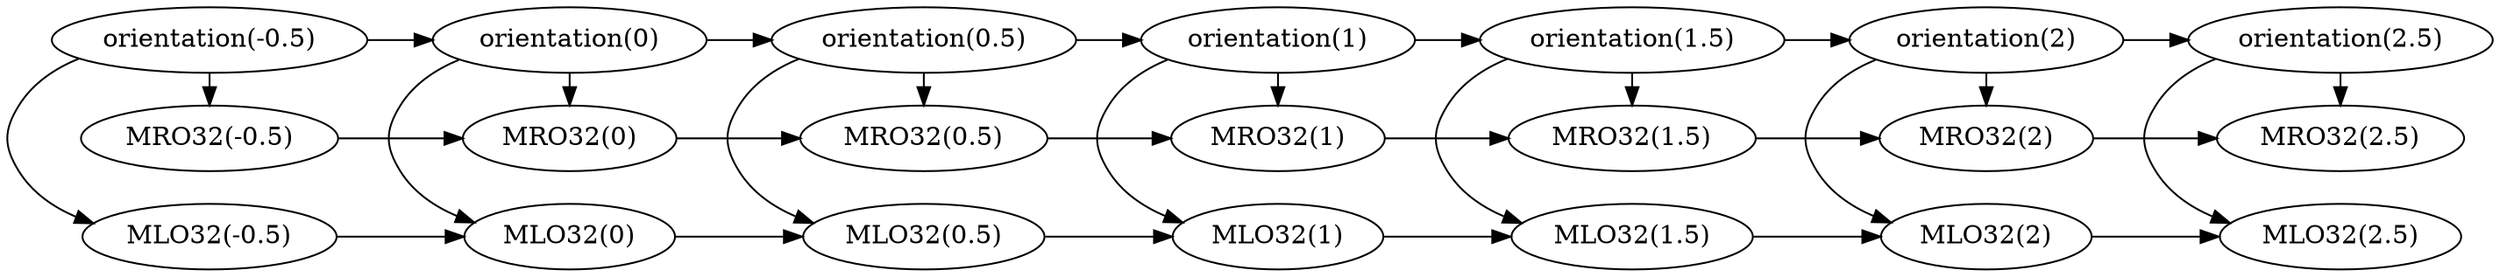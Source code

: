 digraph G{
rankdir=LR
1 [label="MLO32(-0.5)"]
2 [label="MRO32(-0.5)"]
3 [label="orientation(-0.5)"]
4 [label="MLO32(0)"]
5 [label="MRO32(0)"]
6 [label="orientation(0)"]
7 [label="MLO32(0.5)"]
8 [label="MRO32(0.5)"]
9 [label="orientation(0.5)"]
10 [label="MLO32(1)"]
11 [label="MRO32(1)"]
12 [label="orientation(1)"]
13 [label="MLO32(1.5)"]
14 [label="MRO32(1.5)"]
15 [label="orientation(1.5)"]
16 [label="MLO32(2)"]
17 [label="MRO32(2)"]
18 [label="orientation(2)"]
19 [label="MLO32(2.5)"]
20 [label="MRO32(2.5)"]
21 [label="orientation(2.5)"]
3 -> 1;
3 -> 2;
1 -> 4;
6 -> 4;
2 -> 5;
6 -> 5;
3 -> 6;
4 -> 7;
9 -> 7;
5 -> 8;
9 -> 8;
6 -> 9;
7 -> 10;
12 -> 10;
8 -> 11;
12 -> 11;
9 -> 12;
10 -> 13;
15 -> 13;
11 -> 14;
15 -> 14;
12 -> 15;
13 -> 16;
18 -> 16;
14 -> 17;
18 -> 17;
15 -> 18;
16 -> 19;
21 -> 19;
17 -> 20;
21 -> 20;
18 -> 21;
{ rank=same; 1 2 3 };
{ rank=same; 4 5 6 };
{ rank=same; 7 8 9 };
{ rank=same; 10 11 12 };
{ rank=same; 13 14 15 };
{ rank=same; 16 17 18 };
{ rank=same; 19 20 21 };
}
